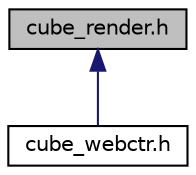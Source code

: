 digraph "cube_render.h"
{
 // LATEX_PDF_SIZE
  edge [fontname="Helvetica",fontsize="10",labelfontname="Helvetica",labelfontsize="10"];
  node [fontname="Helvetica",fontsize="10",shape=record];
  Node1 [label="cube_render.h",height=0.2,width=0.4,color="black", fillcolor="grey75", style="filled", fontcolor="black",tooltip="Бібліотека рендера, забезпечуює функціонал для відрисовки відготовленних данних на кубику і реацію на..."];
  Node1 -> Node2 [dir="back",color="midnightblue",fontsize="10",style="solid"];
  Node2 [label="cube_webctr.h",height=0.2,width=0.4,color="black", fillcolor="white", style="filled",URL="$cube__webctr_8h.html",tooltip="Бібліотека WebCtr – головної управляючої структури, для взаємодії з сервером, підготовкою даних для а..."];
}
